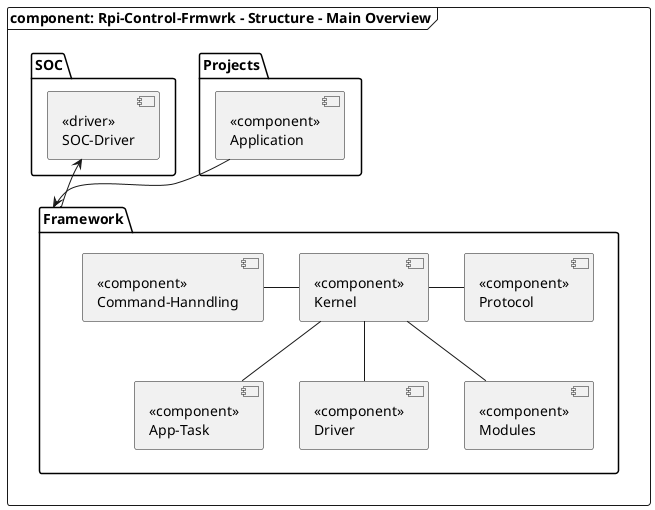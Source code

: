 @startuml rpi_control_frmwrk_diagram_pacakge_main_structure

skinparam monochrome true
'skinparam linetype ortho
'skinparam style strictuml

frame "component: Rpi-Control-Frmwrk - Structure - Main Overview" {

    folder "Projects" {
        component application [
            <<component>>
            Application
        ]
    }

    folder "SOC" {
        component soc [
            <<driver>>
            SOC-Driver
        ]
    }

    folder "Framework" {

        component kernel [
            <<component>>
            Kernel
        ]

        component app_task [
            <<component>>
            App-Task
        ]

        component driver [
            <<component>>
            Driver
        ]

        component cmd_handling [
            <<component>>
            Command-Hanndling
        ]

        component protocol [
            <<component>>
            Protocol
        ]

        component modules [
            <<component>>
            Modules
        ]

        kernel -down- app_task
        kernel -left- cmd_handling
        kernel -right- protocol
        kernel -- driver
        kernel -- modules

        url of kernel is [[../readme/readme_kernel.h {Click: Go to}]]

    }

    application -down-> "Framework"
    "Framework" -up-> soc

}
@enduml
